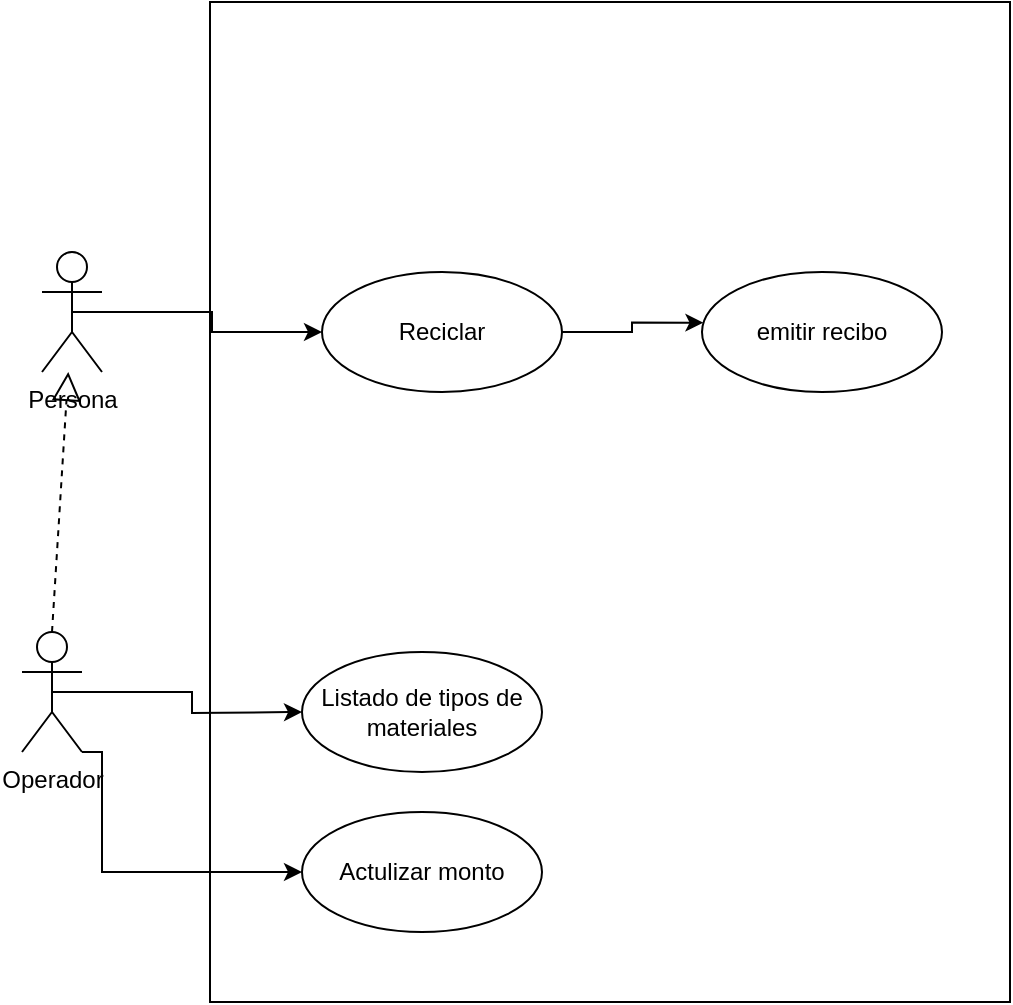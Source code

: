 <mxfile version="28.1.2">
  <diagram name="Página-1" id="gAqLpyIVtTM-vhtq-kQE">
    <mxGraphModel dx="1665" dy="859" grid="1" gridSize="10" guides="1" tooltips="1" connect="1" arrows="1" fold="1" page="1" pageScale="1" pageWidth="827" pageHeight="1169" math="0" shadow="0">
      <root>
        <mxCell id="0" />
        <mxCell id="1" parent="0" />
        <mxCell id="9ahPggbaQR-r6uQ5SbER-1" value="" style="rounded=0;whiteSpace=wrap;html=1;movable=0;resizable=0;rotatable=0;deletable=0;editable=0;locked=1;connectable=0;" parent="1" vertex="1">
          <mxGeometry x="214" y="335" width="400" height="500" as="geometry" />
        </mxCell>
        <mxCell id="2W3Q6hwKdThjbc3ETfBT-9" style="edgeStyle=orthogonalEdgeStyle;rounded=0;orthogonalLoop=1;jettySize=auto;html=1;exitX=0.5;exitY=0.5;exitDx=0;exitDy=0;exitPerimeter=0;entryX=0;entryY=0.5;entryDx=0;entryDy=0;" parent="1" source="2W3Q6hwKdThjbc3ETfBT-1" target="2W3Q6hwKdThjbc3ETfBT-2" edge="1">
          <mxGeometry relative="1" as="geometry" />
        </mxCell>
        <mxCell id="2W3Q6hwKdThjbc3ETfBT-1" value="Persona" style="shape=umlActor;verticalLabelPosition=bottom;verticalAlign=top;html=1;outlineConnect=0;" parent="1" vertex="1">
          <mxGeometry x="130" y="460" width="30" height="60" as="geometry" />
        </mxCell>
        <mxCell id="2W3Q6hwKdThjbc3ETfBT-2" value="Reciclar" style="ellipse;whiteSpace=wrap;html=1;" parent="1" vertex="1">
          <mxGeometry x="270" y="470" width="120" height="60" as="geometry" />
        </mxCell>
        <mxCell id="2W3Q6hwKdThjbc3ETfBT-3" value="emitir recibo" style="ellipse;whiteSpace=wrap;html=1;" parent="1" vertex="1">
          <mxGeometry x="460" y="470" width="120" height="60" as="geometry" />
        </mxCell>
        <mxCell id="2W3Q6hwKdThjbc3ETfBT-11" style="edgeStyle=orthogonalEdgeStyle;rounded=0;orthogonalLoop=1;jettySize=auto;html=1;exitX=0.5;exitY=0.5;exitDx=0;exitDy=0;exitPerimeter=0;" parent="1" source="2W3Q6hwKdThjbc3ETfBT-5" edge="1">
          <mxGeometry relative="1" as="geometry">
            <mxPoint x="260" y="690" as="targetPoint" />
          </mxGeometry>
        </mxCell>
        <mxCell id="2W3Q6hwKdThjbc3ETfBT-12" style="edgeStyle=orthogonalEdgeStyle;rounded=0;orthogonalLoop=1;jettySize=auto;html=1;exitX=1;exitY=1;exitDx=0;exitDy=0;exitPerimeter=0;entryX=0;entryY=0.5;entryDx=0;entryDy=0;" parent="1" source="2W3Q6hwKdThjbc3ETfBT-5" target="2W3Q6hwKdThjbc3ETfBT-8" edge="1">
          <mxGeometry relative="1" as="geometry">
            <Array as="points">
              <mxPoint x="160" y="710" />
              <mxPoint x="160" y="770" />
            </Array>
          </mxGeometry>
        </mxCell>
        <mxCell id="2W3Q6hwKdThjbc3ETfBT-5" value="Operador" style="shape=umlActor;verticalLabelPosition=bottom;verticalAlign=top;html=1;outlineConnect=0;" parent="1" vertex="1">
          <mxGeometry x="120" y="650" width="30" height="60" as="geometry" />
        </mxCell>
        <mxCell id="2W3Q6hwKdThjbc3ETfBT-7" value="Listado de tipos de materiales" style="ellipse;whiteSpace=wrap;html=1;" parent="1" vertex="1">
          <mxGeometry x="260" y="660" width="120" height="60" as="geometry" />
        </mxCell>
        <mxCell id="2W3Q6hwKdThjbc3ETfBT-8" value="Actulizar monto" style="ellipse;whiteSpace=wrap;html=1;" parent="1" vertex="1">
          <mxGeometry x="260" y="740" width="120" height="60" as="geometry" />
        </mxCell>
        <mxCell id="2W3Q6hwKdThjbc3ETfBT-10" style="edgeStyle=orthogonalEdgeStyle;rounded=0;orthogonalLoop=1;jettySize=auto;html=1;exitX=1;exitY=0.5;exitDx=0;exitDy=0;entryX=0.006;entryY=0.422;entryDx=0;entryDy=0;entryPerimeter=0;" parent="1" source="2W3Q6hwKdThjbc3ETfBT-2" target="2W3Q6hwKdThjbc3ETfBT-3" edge="1">
          <mxGeometry relative="1" as="geometry" />
        </mxCell>
        <mxCell id="5rLBOgvy49Z-4cbvb5r--1" value="" style="endArrow=block;dashed=1;endFill=0;endSize=12;html=1;rounded=0;exitX=0.5;exitY=0;exitDx=0;exitDy=0;exitPerimeter=0;" edge="1" parent="1" source="2W3Q6hwKdThjbc3ETfBT-5" target="2W3Q6hwKdThjbc3ETfBT-1">
          <mxGeometry width="160" relative="1" as="geometry">
            <mxPoint x="20" y="620" as="sourcePoint" />
            <mxPoint x="180" y="620" as="targetPoint" />
          </mxGeometry>
        </mxCell>
      </root>
    </mxGraphModel>
  </diagram>
</mxfile>
